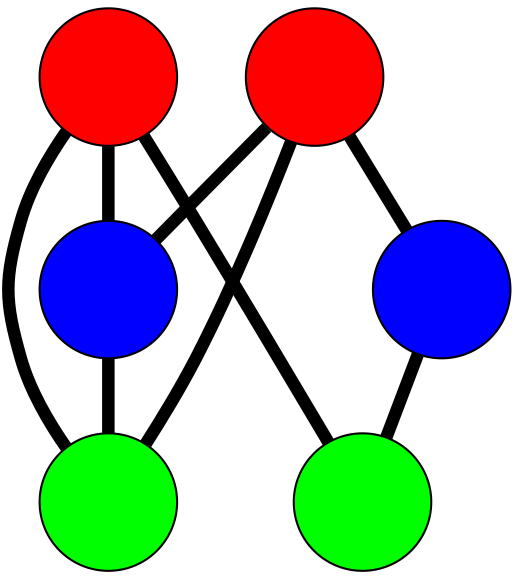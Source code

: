 graph G {
	graph [bb="-135.63,-180.43,166.73,152.7",
		overlap=false,
		sep=0.0,
		splines=true
	];
	node [color=black,
		fixedsize=true,
		fontname="Latin Modern Math",
		fontsize=42,
		height=.92,
		label="\N",
		penwidth=1,
		shape=circle,
		width=.92
	];
	edge [color=black,
		penwidth=6,
		style=bold
	];
	0	 [fillcolor=red,
		height=0.91667,
		label="",
		pos="-89.335,-44.23",
		style=filled,
		width=0.91667];
	2	 [fillcolor=blue,
		height=0.91667,
		label="",
		pos="14.648,-147.43",
		style=filled,
		width=0.91667];
	0 -- 2	 [pos="-65.74,-67.647 -48.722,-84.535 -25.85,-107.23 -8.8539,-124.1"];
	3	 [fillcolor=blue,
		height=0.91667,
		label="",
		pos="-28.625,119.7",
		style=filled,
		width=0.91667];
	0 -- 3	 [pos="-77.773,-13.01 -66.971,16.159 -50.933,59.465 -40.144,88.596"];
	5	 [fillcolor=green,
		height=0.91667,
		label="",
		pos="-102.63,68.437",
		style=filled,
		width=0.91667];
	0 -- 5	 [pos="-93.217,-11.339 -94.95,3.34 -96.987,20.604 -98.723,35.31"];
	1	 [fillcolor=red,
		height=0.91667,
		label="",
		pos="72.211,68.12",
		style=filled,
		width=0.91667];
	1 -- 3	 [pos="42.774,83.178 29.636,89.898 14.185,97.801 1.023,104.53"];
	4	 [fillcolor=green,
		height=0.91667,
		label="",
		pos="133.73,-64.602",
		style=filled,
		width=0.91667];
	1 -- 4	 [pos="86.171,38.003 96.24,16.283 109.77,-12.911 119.83,-34.604"];
	1 -- 5	 [pos="38.912,68.18 7.8012,68.237 -38.387,68.321 -69.458,68.377"];
	2 -- 4	 [pos="41.969,-128.42 61.333,-114.96 87.205,-96.963 106.54,-83.515"];
	3 -- 5	 [pos="-55.763,100.9 -62.198,96.445 -69.063,91.69 -75.498,87.232"];
}
